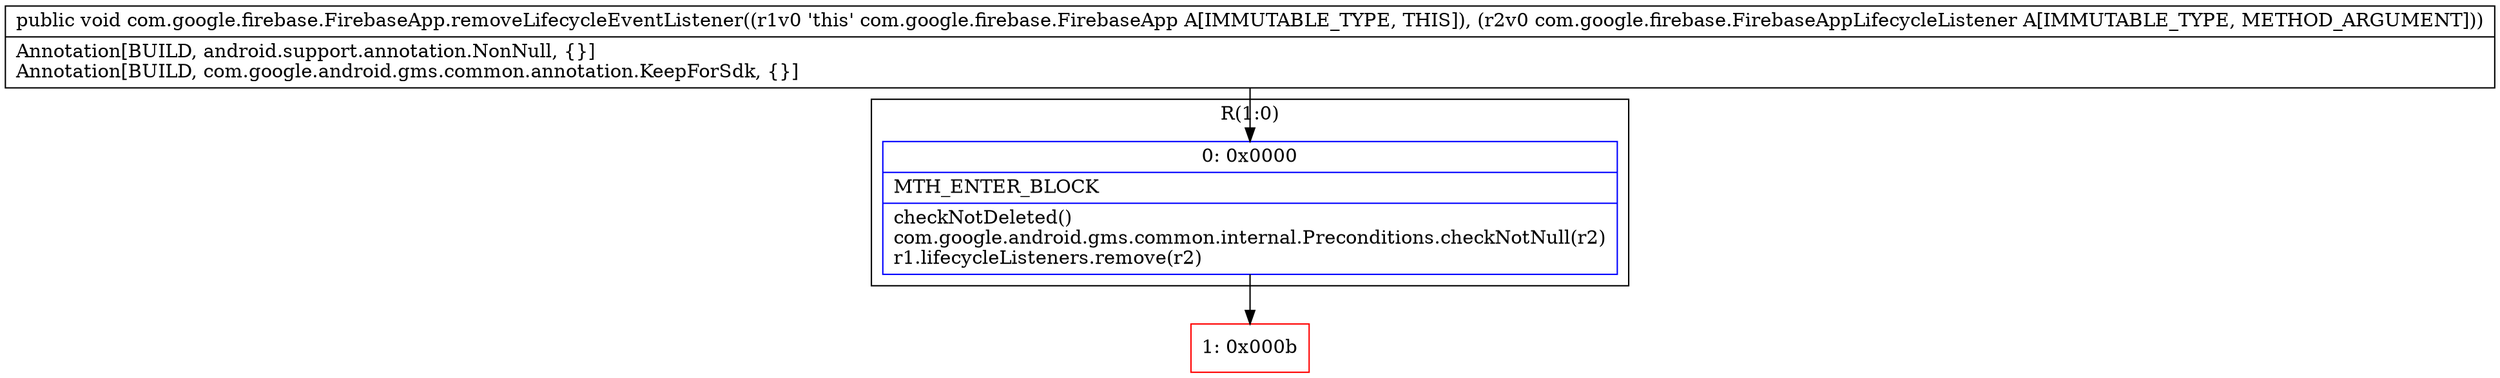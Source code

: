 digraph "CFG forcom.google.firebase.FirebaseApp.removeLifecycleEventListener(Lcom\/google\/firebase\/FirebaseAppLifecycleListener;)V" {
subgraph cluster_Region_972814610 {
label = "R(1:0)";
node [shape=record,color=blue];
Node_0 [shape=record,label="{0\:\ 0x0000|MTH_ENTER_BLOCK\l|checkNotDeleted()\lcom.google.android.gms.common.internal.Preconditions.checkNotNull(r2)\lr1.lifecycleListeners.remove(r2)\l}"];
}
Node_1 [shape=record,color=red,label="{1\:\ 0x000b}"];
MethodNode[shape=record,label="{public void com.google.firebase.FirebaseApp.removeLifecycleEventListener((r1v0 'this' com.google.firebase.FirebaseApp A[IMMUTABLE_TYPE, THIS]), (r2v0 com.google.firebase.FirebaseAppLifecycleListener A[IMMUTABLE_TYPE, METHOD_ARGUMENT]))  | Annotation[BUILD, android.support.annotation.NonNull, \{\}]\lAnnotation[BUILD, com.google.android.gms.common.annotation.KeepForSdk, \{\}]\l}"];
MethodNode -> Node_0;
Node_0 -> Node_1;
}

